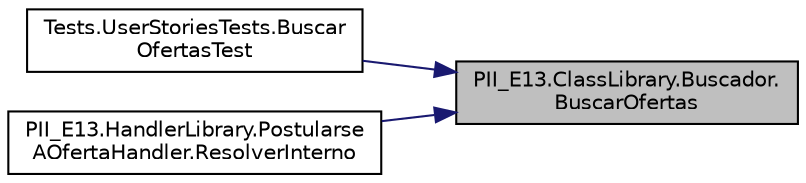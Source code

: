 digraph "PII_E13.ClassLibrary.Buscador.BuscarOfertas"
{
 // INTERACTIVE_SVG=YES
 // LATEX_PDF_SIZE
  edge [fontname="Helvetica",fontsize="10",labelfontname="Helvetica",labelfontsize="10"];
  node [fontname="Helvetica",fontsize="10",shape=record];
  rankdir="RL";
  Node1 [label="PII_E13.ClassLibrary.Buscador.\lBuscarOfertas",height=0.2,width=0.4,color="black", fillcolor="grey75", style="filled", fontcolor="black",tooltip="Realiza una búsqueda de ofertas dentro de una instancia de Sistema, utilizando la información de un E..."];
  Node1 -> Node2 [dir="back",color="midnightblue",fontsize="10",style="solid",fontname="Helvetica"];
  Node2 [label="Tests.UserStoriesTests.Buscar\lOfertasTest",height=0.2,width=0.4,color="black", fillcolor="white", style="filled",URL="$classTests_1_1UserStoriesTests.html#a888802d225bbd72618f9c5632594f6b3",tooltip="Prueba para la historia de usuario 8: Búsqueda de ofertas."];
  Node1 -> Node3 [dir="back",color="midnightblue",fontsize="10",style="solid",fontname="Helvetica"];
  Node3 [label="PII_E13.HandlerLibrary.Postularse\lAOfertaHandler.ResolverInterno",height=0.2,width=0.4,color="black", fillcolor="white", style="filled",URL="$classPII__E13_1_1HandlerLibrary_1_1PostularseAOfertaHandler.html#a7ff0855ef8e7ff795c9c7d7a339bc0e8",tooltip="La clase procesa el mensaje y retorna true o no lo procesa y retorna false."];
}

